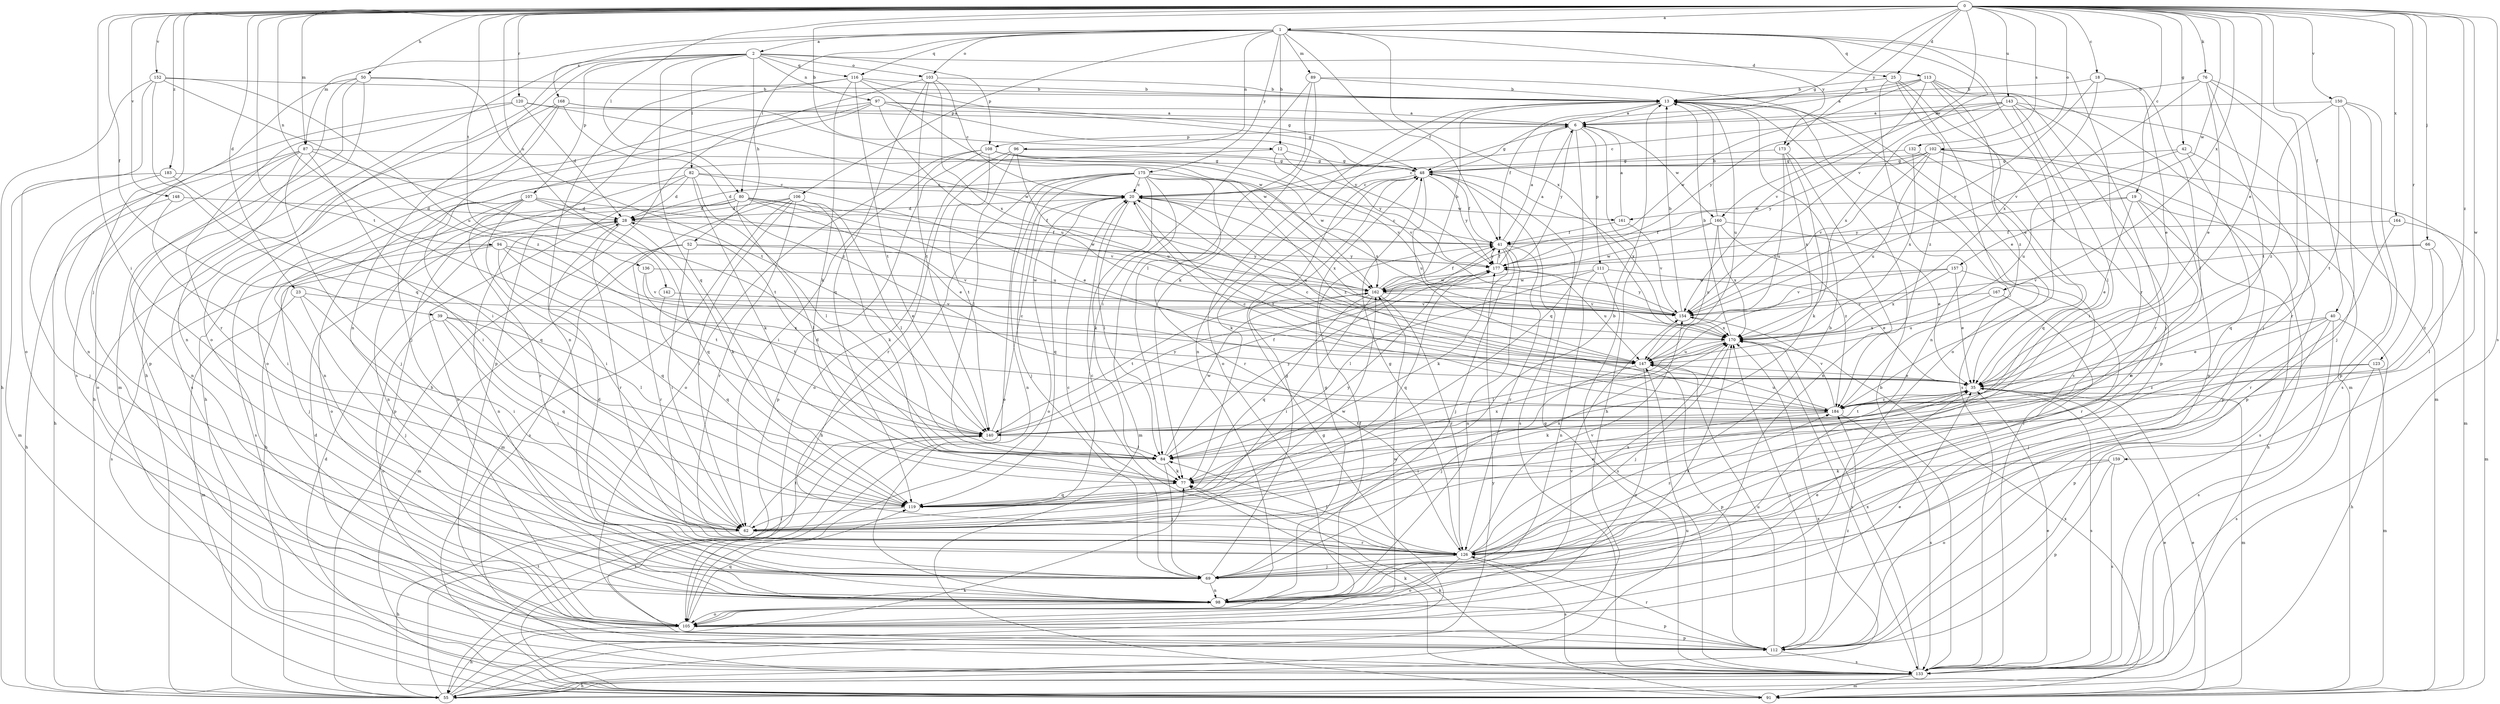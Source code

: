 strict digraph  {
0;
1;
2;
6;
12;
13;
18;
19;
20;
23;
25;
28;
35;
39;
40;
41;
42;
48;
50;
52;
55;
62;
66;
69;
76;
77;
80;
82;
84;
87;
89;
91;
94;
96;
97;
98;
102;
103;
105;
106;
107;
108;
111;
112;
113;
116;
119;
120;
123;
126;
132;
133;
136;
140;
142;
143;
147;
148;
150;
152;
154;
157;
159;
160;
161;
162;
164;
167;
168;
170;
173;
175;
177;
183;
184;
0 -> 1  [label=a];
0 -> 12  [label=b];
0 -> 18  [label=c];
0 -> 19  [label=c];
0 -> 23  [label=d];
0 -> 25  [label=d];
0 -> 35  [label=e];
0 -> 39  [label=f];
0 -> 40  [label=f];
0 -> 42  [label=g];
0 -> 48  [label=g];
0 -> 50  [label=h];
0 -> 62  [label=i];
0 -> 66  [label=j];
0 -> 69  [label=j];
0 -> 76  [label=k];
0 -> 80  [label=l];
0 -> 87  [label=m];
0 -> 94  [label=n];
0 -> 102  [label=o];
0 -> 120  [label=r];
0 -> 123  [label=r];
0 -> 132  [label=s];
0 -> 133  [label=s];
0 -> 136  [label=t];
0 -> 140  [label=t];
0 -> 142  [label=u];
0 -> 143  [label=u];
0 -> 148  [label=v];
0 -> 150  [label=v];
0 -> 152  [label=v];
0 -> 157  [label=w];
0 -> 159  [label=w];
0 -> 160  [label=w];
0 -> 164  [label=x];
0 -> 167  [label=x];
0 -> 173  [label=y];
0 -> 183  [label=z];
0 -> 184  [label=z];
1 -> 2  [label=a];
1 -> 12  [label=b];
1 -> 41  [label=f];
1 -> 80  [label=l];
1 -> 87  [label=m];
1 -> 89  [label=m];
1 -> 96  [label=n];
1 -> 103  [label=o];
1 -> 106  [label=p];
1 -> 113  [label=q];
1 -> 116  [label=q];
1 -> 126  [label=r];
1 -> 154  [label=v];
1 -> 168  [label=x];
1 -> 170  [label=x];
1 -> 173  [label=y];
1 -> 175  [label=y];
1 -> 184  [label=z];
2 -> 25  [label=d];
2 -> 52  [label=h];
2 -> 55  [label=h];
2 -> 82  [label=l];
2 -> 97  [label=n];
2 -> 98  [label=n];
2 -> 103  [label=o];
2 -> 105  [label=o];
2 -> 107  [label=p];
2 -> 108  [label=p];
2 -> 116  [label=q];
2 -> 119  [label=q];
6 -> 48  [label=g];
6 -> 55  [label=h];
6 -> 108  [label=p];
6 -> 111  [label=p];
6 -> 119  [label=q];
6 -> 160  [label=w];
6 -> 177  [label=y];
12 -> 48  [label=g];
12 -> 98  [label=n];
12 -> 154  [label=v];
12 -> 177  [label=y];
13 -> 6  [label=a];
13 -> 35  [label=e];
13 -> 41  [label=f];
13 -> 98  [label=n];
13 -> 105  [label=o];
13 -> 133  [label=s];
13 -> 147  [label=u];
18 -> 13  [label=b];
18 -> 35  [label=e];
18 -> 84  [label=l];
18 -> 154  [label=v];
18 -> 170  [label=x];
19 -> 35  [label=e];
19 -> 55  [label=h];
19 -> 126  [label=r];
19 -> 133  [label=s];
19 -> 161  [label=w];
19 -> 177  [label=y];
20 -> 28  [label=d];
20 -> 84  [label=l];
20 -> 105  [label=o];
20 -> 119  [label=q];
20 -> 147  [label=u];
20 -> 161  [label=w];
20 -> 170  [label=x];
20 -> 184  [label=z];
23 -> 62  [label=i];
23 -> 69  [label=j];
23 -> 91  [label=m];
23 -> 154  [label=v];
25 -> 13  [label=b];
25 -> 98  [label=n];
25 -> 105  [label=o];
25 -> 112  [label=p];
25 -> 184  [label=z];
28 -> 41  [label=f];
28 -> 77  [label=k];
28 -> 98  [label=n];
28 -> 126  [label=r];
35 -> 20  [label=c];
35 -> 77  [label=k];
35 -> 91  [label=m];
35 -> 133  [label=s];
35 -> 140  [label=t];
35 -> 184  [label=z];
39 -> 62  [label=i];
39 -> 84  [label=l];
39 -> 105  [label=o];
39 -> 119  [label=q];
39 -> 170  [label=x];
40 -> 35  [label=e];
40 -> 55  [label=h];
40 -> 69  [label=j];
40 -> 112  [label=p];
40 -> 133  [label=s];
40 -> 170  [label=x];
41 -> 6  [label=a];
41 -> 20  [label=c];
41 -> 69  [label=j];
41 -> 77  [label=k];
41 -> 98  [label=n];
41 -> 126  [label=r];
41 -> 177  [label=y];
42 -> 48  [label=g];
42 -> 112  [label=p];
42 -> 119  [label=q];
42 -> 147  [label=u];
48 -> 20  [label=c];
48 -> 41  [label=f];
48 -> 77  [label=k];
48 -> 133  [label=s];
48 -> 147  [label=u];
48 -> 170  [label=x];
48 -> 177  [label=y];
50 -> 13  [label=b];
50 -> 91  [label=m];
50 -> 98  [label=n];
50 -> 112  [label=p];
50 -> 133  [label=s];
50 -> 140  [label=t];
52 -> 62  [label=i];
52 -> 91  [label=m];
52 -> 126  [label=r];
52 -> 154  [label=v];
52 -> 177  [label=y];
55 -> 35  [label=e];
55 -> 48  [label=g];
55 -> 77  [label=k];
55 -> 140  [label=t];
55 -> 147  [label=u];
55 -> 170  [label=x];
55 -> 177  [label=y];
62 -> 13  [label=b];
62 -> 35  [label=e];
62 -> 55  [label=h];
62 -> 126  [label=r];
62 -> 140  [label=t];
62 -> 162  [label=w];
66 -> 84  [label=l];
66 -> 154  [label=v];
66 -> 177  [label=y];
66 -> 184  [label=z];
69 -> 20  [label=c];
69 -> 28  [label=d];
69 -> 48  [label=g];
69 -> 98  [label=n];
76 -> 13  [label=b];
76 -> 35  [label=e];
76 -> 69  [label=j];
76 -> 126  [label=r];
76 -> 140  [label=t];
76 -> 154  [label=v];
77 -> 119  [label=q];
77 -> 170  [label=x];
80 -> 28  [label=d];
80 -> 35  [label=e];
80 -> 41  [label=f];
80 -> 84  [label=l];
80 -> 98  [label=n];
80 -> 133  [label=s];
80 -> 147  [label=u];
80 -> 162  [label=w];
82 -> 20  [label=c];
82 -> 28  [label=d];
82 -> 35  [label=e];
82 -> 77  [label=k];
82 -> 84  [label=l];
82 -> 105  [label=o];
82 -> 112  [label=p];
84 -> 28  [label=d];
84 -> 69  [label=j];
84 -> 77  [label=k];
84 -> 162  [label=w];
84 -> 177  [label=y];
87 -> 48  [label=g];
87 -> 55  [label=h];
87 -> 62  [label=i];
87 -> 69  [label=j];
87 -> 98  [label=n];
87 -> 105  [label=o];
87 -> 140  [label=t];
89 -> 13  [label=b];
89 -> 62  [label=i];
89 -> 77  [label=k];
89 -> 84  [label=l];
89 -> 133  [label=s];
91 -> 28  [label=d];
91 -> 35  [label=e];
91 -> 77  [label=k];
91 -> 140  [label=t];
91 -> 170  [label=x];
94 -> 35  [label=e];
94 -> 69  [label=j];
94 -> 119  [label=q];
94 -> 133  [label=s];
94 -> 140  [label=t];
94 -> 177  [label=y];
96 -> 48  [label=g];
96 -> 84  [label=l];
96 -> 105  [label=o];
96 -> 126  [label=r];
96 -> 147  [label=u];
97 -> 6  [label=a];
97 -> 48  [label=g];
97 -> 55  [label=h];
97 -> 69  [label=j];
97 -> 105  [label=o];
97 -> 147  [label=u];
97 -> 177  [label=y];
98 -> 35  [label=e];
98 -> 41  [label=f];
98 -> 48  [label=g];
98 -> 105  [label=o];
98 -> 112  [label=p];
98 -> 170  [label=x];
102 -> 20  [label=c];
102 -> 48  [label=g];
102 -> 91  [label=m];
102 -> 98  [label=n];
102 -> 112  [label=p];
102 -> 147  [label=u];
102 -> 154  [label=v];
102 -> 177  [label=y];
103 -> 13  [label=b];
103 -> 20  [label=c];
103 -> 55  [label=h];
103 -> 119  [label=q];
103 -> 140  [label=t];
103 -> 170  [label=x];
105 -> 35  [label=e];
105 -> 55  [label=h];
105 -> 112  [label=p];
105 -> 119  [label=q];
105 -> 154  [label=v];
105 -> 162  [label=w];
106 -> 28  [label=d];
106 -> 62  [label=i];
106 -> 77  [label=k];
106 -> 84  [label=l];
106 -> 91  [label=m];
106 -> 126  [label=r];
106 -> 133  [label=s];
107 -> 28  [label=d];
107 -> 55  [label=h];
107 -> 62  [label=i];
107 -> 105  [label=o];
107 -> 119  [label=q];
107 -> 126  [label=r];
107 -> 154  [label=v];
108 -> 48  [label=g];
108 -> 62  [label=i];
108 -> 105  [label=o];
108 -> 112  [label=p];
108 -> 140  [label=t];
108 -> 154  [label=v];
108 -> 162  [label=w];
111 -> 35  [label=e];
111 -> 84  [label=l];
111 -> 98  [label=n];
111 -> 133  [label=s];
111 -> 162  [label=w];
112 -> 28  [label=d];
112 -> 126  [label=r];
112 -> 133  [label=s];
112 -> 147  [label=u];
112 -> 170  [label=x];
112 -> 184  [label=z];
113 -> 6  [label=a];
113 -> 13  [label=b];
113 -> 35  [label=e];
113 -> 69  [label=j];
113 -> 91  [label=m];
113 -> 154  [label=v];
113 -> 162  [label=w];
113 -> 184  [label=z];
116 -> 13  [label=b];
116 -> 48  [label=g];
116 -> 77  [label=k];
116 -> 98  [label=n];
116 -> 112  [label=p];
116 -> 140  [label=t];
116 -> 162  [label=w];
119 -> 62  [label=i];
119 -> 170  [label=x];
119 -> 177  [label=y];
120 -> 6  [label=a];
120 -> 28  [label=d];
120 -> 98  [label=n];
120 -> 126  [label=r];
120 -> 162  [label=w];
123 -> 35  [label=e];
123 -> 91  [label=m];
123 -> 133  [label=s];
123 -> 184  [label=z];
126 -> 13  [label=b];
126 -> 20  [label=c];
126 -> 48  [label=g];
126 -> 69  [label=j];
126 -> 84  [label=l];
126 -> 105  [label=o];
126 -> 133  [label=s];
126 -> 154  [label=v];
126 -> 170  [label=x];
126 -> 184  [label=z];
132 -> 48  [label=g];
132 -> 119  [label=q];
132 -> 170  [label=x];
133 -> 13  [label=b];
133 -> 35  [label=e];
133 -> 48  [label=g];
133 -> 55  [label=h];
133 -> 77  [label=k];
133 -> 91  [label=m];
133 -> 170  [label=x];
136 -> 140  [label=t];
136 -> 154  [label=v];
136 -> 162  [label=w];
140 -> 20  [label=c];
140 -> 41  [label=f];
140 -> 84  [label=l];
140 -> 177  [label=y];
142 -> 119  [label=q];
142 -> 154  [label=v];
143 -> 6  [label=a];
143 -> 20  [label=c];
143 -> 62  [label=i];
143 -> 84  [label=l];
143 -> 91  [label=m];
143 -> 126  [label=r];
143 -> 170  [label=x];
143 -> 177  [label=y];
147 -> 35  [label=e];
147 -> 69  [label=j];
147 -> 105  [label=o];
147 -> 112  [label=p];
148 -> 28  [label=d];
148 -> 55  [label=h];
148 -> 62  [label=i];
150 -> 6  [label=a];
150 -> 69  [label=j];
150 -> 112  [label=p];
150 -> 133  [label=s];
150 -> 140  [label=t];
150 -> 184  [label=z];
152 -> 13  [label=b];
152 -> 55  [label=h];
152 -> 105  [label=o];
152 -> 119  [label=q];
152 -> 147  [label=u];
152 -> 184  [label=z];
154 -> 13  [label=b];
154 -> 170  [label=x];
154 -> 177  [label=y];
157 -> 35  [label=e];
157 -> 126  [label=r];
157 -> 154  [label=v];
157 -> 162  [label=w];
157 -> 170  [label=x];
159 -> 77  [label=k];
159 -> 105  [label=o];
159 -> 112  [label=p];
159 -> 133  [label=s];
160 -> 13  [label=b];
160 -> 35  [label=e];
160 -> 41  [label=f];
160 -> 147  [label=u];
160 -> 162  [label=w];
160 -> 170  [label=x];
160 -> 184  [label=z];
161 -> 6  [label=a];
161 -> 41  [label=f];
161 -> 154  [label=v];
162 -> 13  [label=b];
162 -> 41  [label=f];
162 -> 62  [label=i];
162 -> 119  [label=q];
162 -> 126  [label=r];
162 -> 140  [label=t];
162 -> 154  [label=v];
164 -> 41  [label=f];
164 -> 91  [label=m];
164 -> 126  [label=r];
167 -> 126  [label=r];
167 -> 147  [label=u];
167 -> 154  [label=v];
168 -> 6  [label=a];
168 -> 55  [label=h];
168 -> 62  [label=i];
168 -> 133  [label=s];
168 -> 162  [label=w];
168 -> 184  [label=z];
170 -> 13  [label=b];
170 -> 69  [label=j];
170 -> 84  [label=l];
170 -> 133  [label=s];
170 -> 147  [label=u];
173 -> 48  [label=g];
173 -> 77  [label=k];
173 -> 98  [label=n];
173 -> 147  [label=u];
173 -> 170  [label=x];
175 -> 20  [label=c];
175 -> 28  [label=d];
175 -> 55  [label=h];
175 -> 69  [label=j];
175 -> 77  [label=k];
175 -> 91  [label=m];
175 -> 98  [label=n];
175 -> 105  [label=o];
175 -> 126  [label=r];
175 -> 170  [label=x];
175 -> 184  [label=z];
177 -> 6  [label=a];
177 -> 41  [label=f];
177 -> 119  [label=q];
177 -> 147  [label=u];
177 -> 162  [label=w];
183 -> 20  [label=c];
183 -> 69  [label=j];
183 -> 91  [label=m];
183 -> 119  [label=q];
184 -> 20  [label=c];
184 -> 62  [label=i];
184 -> 133  [label=s];
184 -> 140  [label=t];
184 -> 147  [label=u];
184 -> 154  [label=v];
}
